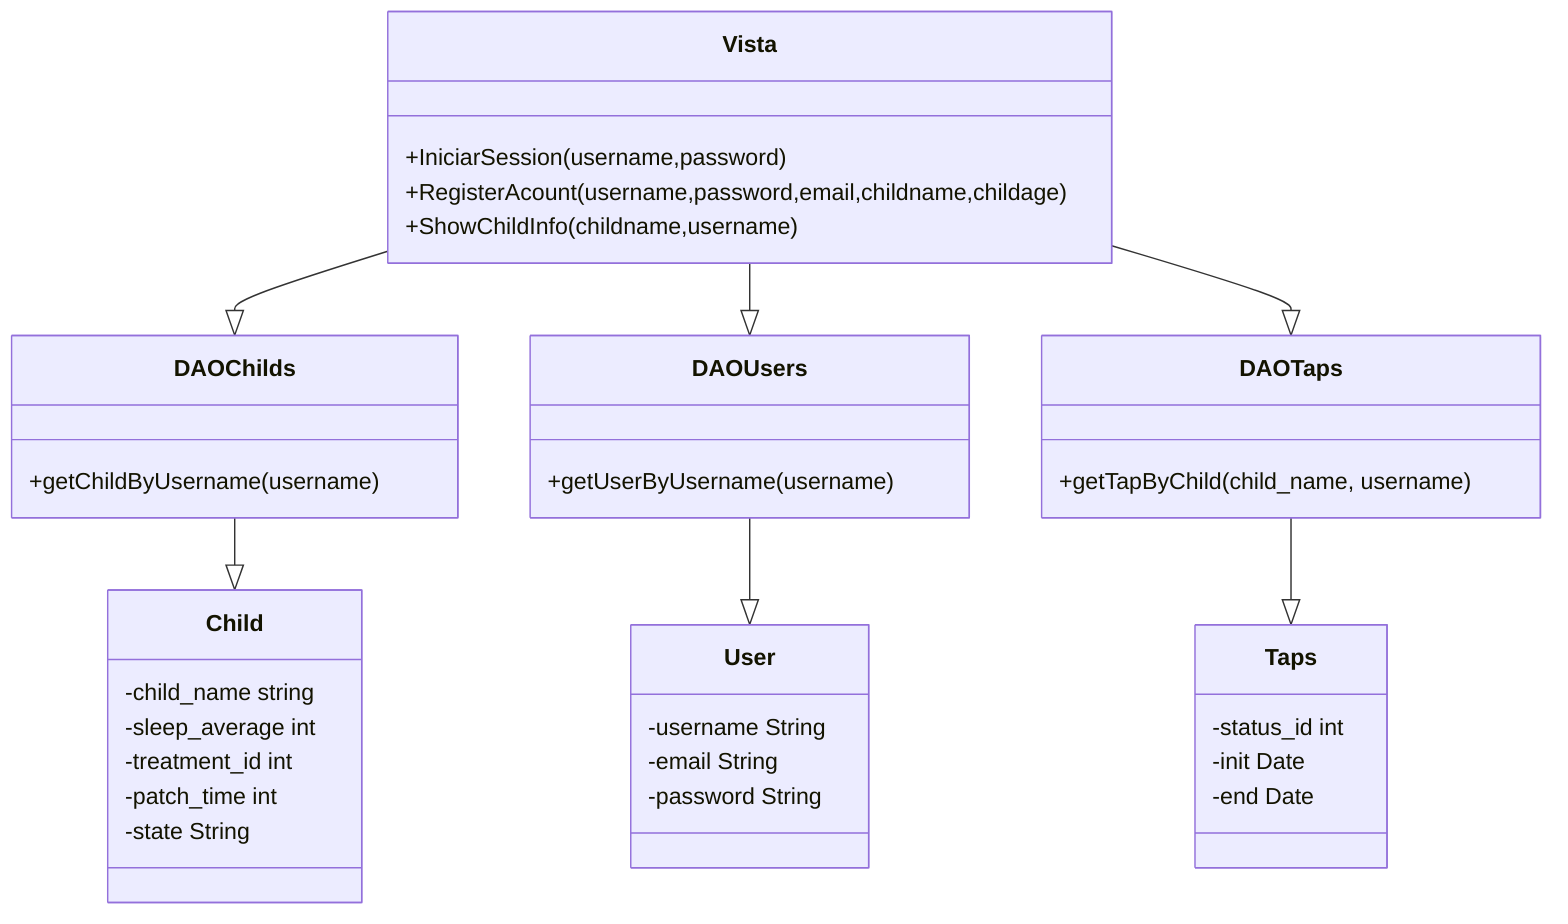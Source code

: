 classDiagram
    Vista --|> DAOChilds
    Vista --|> DAOUsers
    Vista --|> DAOTaps
    DAOChilds --|> Child
    DAOUsers --|> User
    DAOTaps --|> Taps

    class Vista{
        +IniciarSession(username,password)
        +RegisterAcount(username,password,email,childname,childage)
        +ShowChildInfo(childname,username)
    }
    class DAOUsers{
        +getUserByUsername(username)
    }
    class DAOChilds{
        +getChildByUsername(username)
    }
    class DAOTaps{
        +getTapByChild(child_name, username)
    }
    class User{
        -username String
        -email String
        -password String
    }
    class Child{
        -child_name string
        -sleep_average int
        -treatment_id int
        -patch_time int
        -state String
    }
    class Taps{
        -status_id int
        -init Date
        -end Date
    }
